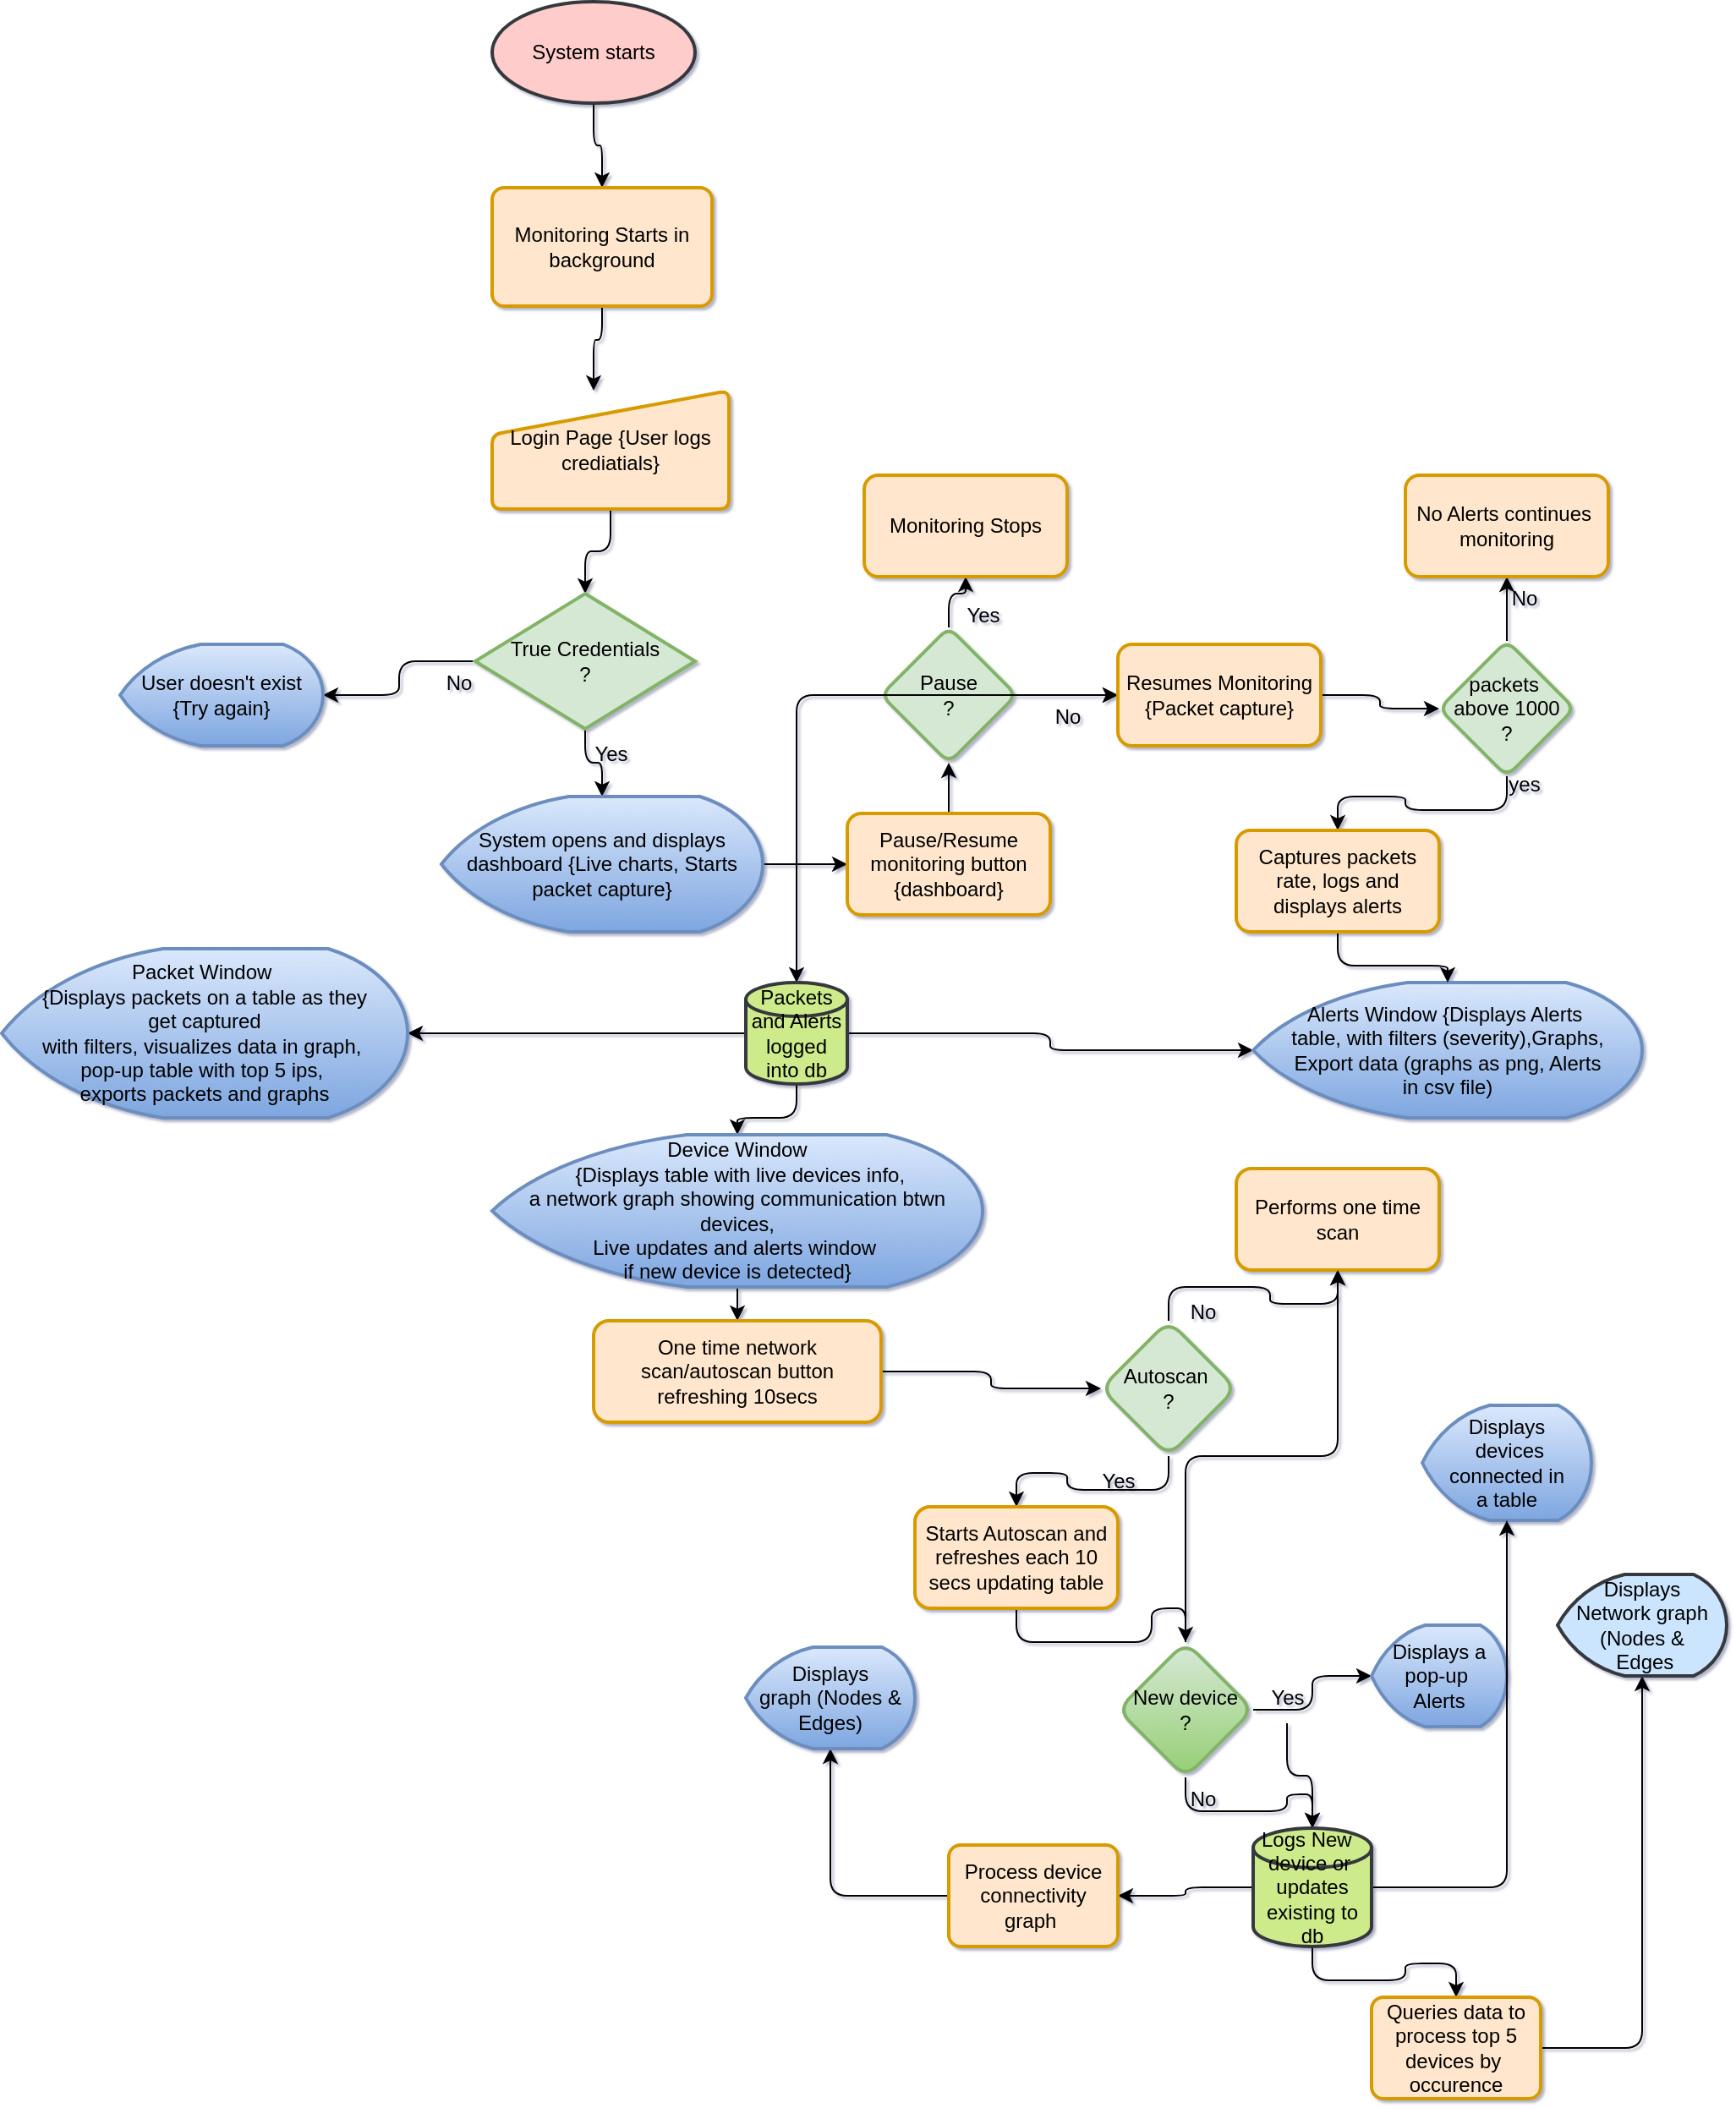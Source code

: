 <mxfile version="26.1.3">
  <diagram name="Page-1" id="mZfDu2OdAP6P9Ze1jKG5">
    <mxGraphModel dx="1372" dy="820" grid="1" gridSize="10" guides="1" tooltips="1" connect="1" arrows="1" fold="1" page="1" pageScale="1" pageWidth="1169" pageHeight="827" background="#ffffff" math="0" shadow="1" adaptiveColors="auto">
      <root>
        <mxCell id="0" />
        <mxCell id="1" parent="0" />
        <mxCell id="j93ZyQIM0atcmIjquwag-22" value="" style="edgeStyle=orthogonalEdgeStyle;rounded=1;orthogonalLoop=1;jettySize=auto;html=1;" parent="1" source="j93ZyQIM0atcmIjquwag-2" target="j93ZyQIM0atcmIjquwag-6" edge="1">
          <mxGeometry relative="1" as="geometry" />
        </mxCell>
        <mxCell id="j93ZyQIM0atcmIjquwag-2" value="System starts" style="strokeWidth=2;html=1;shape=mxgraph.flowchart.start_1;whiteSpace=wrap;fillColor=#ffcccc;strokeColor=#36393d;rounded=1;" parent="1" vertex="1">
          <mxGeometry x="370" y="20" width="120" height="60" as="geometry" />
        </mxCell>
        <mxCell id="j93ZyQIM0atcmIjquwag-23" value="" style="edgeStyle=orthogonalEdgeStyle;rounded=1;orthogonalLoop=1;jettySize=auto;html=1;" parent="1" source="j93ZyQIM0atcmIjquwag-6" target="j93ZyQIM0atcmIjquwag-9" edge="1">
          <mxGeometry relative="1" as="geometry">
            <Array as="points">
              <mxPoint x="435" y="220" />
              <mxPoint x="430" y="220" />
            </Array>
          </mxGeometry>
        </mxCell>
        <mxCell id="j93ZyQIM0atcmIjquwag-6" value="Monitoring Starts in background" style="rounded=1;whiteSpace=wrap;html=1;absoluteArcSize=1;arcSize=14;strokeWidth=2;fillColor=#ffe6cc;strokeColor=#d79b00;" parent="1" vertex="1">
          <mxGeometry x="370" y="130" width="130" height="70" as="geometry" />
        </mxCell>
        <mxCell id="j93ZyQIM0atcmIjquwag-24" value="" style="edgeStyle=orthogonalEdgeStyle;rounded=1;orthogonalLoop=1;jettySize=auto;html=1;" parent="1" source="j93ZyQIM0atcmIjquwag-9" target="j93ZyQIM0atcmIjquwag-11" edge="1">
          <mxGeometry relative="1" as="geometry" />
        </mxCell>
        <mxCell id="j93ZyQIM0atcmIjquwag-9" value="Login Page {User logs crediatials}" style="rounded=1;whiteSpace=wrap;html=1;absoluteArcSize=1;arcSize=11;strokeWidth=2;fillColor=#ffe6cc;strokeColor=#d79b00;shape=manualInput;size=26;" parent="1" vertex="1">
          <mxGeometry x="370" y="250" width="140" height="70" as="geometry" />
        </mxCell>
        <mxCell id="j93ZyQIM0atcmIjquwag-25" value="" style="edgeStyle=orthogonalEdgeStyle;rounded=1;orthogonalLoop=1;jettySize=auto;html=1;" parent="1" source="j93ZyQIM0atcmIjquwag-11" target="j93ZyQIM0atcmIjquwag-19" edge="1">
          <mxGeometry relative="1" as="geometry" />
        </mxCell>
        <mxCell id="j93ZyQIM0atcmIjquwag-28" value="" style="edgeStyle=orthogonalEdgeStyle;rounded=1;orthogonalLoop=1;jettySize=auto;html=1;" parent="1" source="j93ZyQIM0atcmIjquwag-11" target="j93ZyQIM0atcmIjquwag-27" edge="1">
          <mxGeometry relative="1" as="geometry" />
        </mxCell>
        <mxCell id="j93ZyQIM0atcmIjquwag-11" value="True Credentials&lt;div&gt;?&lt;/div&gt;" style="strokeWidth=2;html=1;shape=mxgraph.flowchart.decision;whiteSpace=wrap;fillColor=#d5e8d4;strokeColor=#82b366;rounded=1;" parent="1" vertex="1">
          <mxGeometry x="360" y="370" width="130" height="80" as="geometry" />
        </mxCell>
        <mxCell id="j93ZyQIM0atcmIjquwag-13" value="Yes" style="text;html=1;align=center;verticalAlign=middle;resizable=0;points=[];autosize=1;strokeColor=none;fillColor=none;rounded=1;" parent="1" vertex="1">
          <mxGeometry x="420" y="450" width="40" height="30" as="geometry" />
        </mxCell>
        <mxCell id="j93ZyQIM0atcmIjquwag-21" value="" style="edgeStyle=orthogonalEdgeStyle;rounded=1;orthogonalLoop=1;jettySize=auto;html=1;" parent="1" source="j93ZyQIM0atcmIjquwag-19" target="j93ZyQIM0atcmIjquwag-20" edge="1">
          <mxGeometry relative="1" as="geometry" />
        </mxCell>
        <mxCell id="j93ZyQIM0atcmIjquwag-19" value="System opens and displays dashboard {Live charts, Starts packet capture}" style="rounded=1;whiteSpace=wrap;html=1;absoluteArcSize=1;arcSize=14;strokeWidth=2;fillColor=#dae8fc;strokeColor=#6c8ebf;shape=mxgraph.flowchart.display;gradientColor=#7ea6e0;" parent="1" vertex="1">
          <mxGeometry x="340" y="490" width="190" height="80" as="geometry" />
        </mxCell>
        <mxCell id="j93ZyQIM0atcmIjquwag-31" value="" style="edgeStyle=orthogonalEdgeStyle;rounded=1;orthogonalLoop=1;jettySize=auto;html=1;" parent="1" source="j93ZyQIM0atcmIjquwag-20" target="j93ZyQIM0atcmIjquwag-30" edge="1">
          <mxGeometry relative="1" as="geometry" />
        </mxCell>
        <mxCell id="j93ZyQIM0atcmIjquwag-20" value="Pause/Resume monitoring button {dashboard}" style="rounded=1;whiteSpace=wrap;html=1;fillColor=#ffe6cc;strokeColor=#d79b00;arcSize=14;strokeWidth=2;" parent="1" vertex="1">
          <mxGeometry x="580" y="500" width="120" height="60" as="geometry" />
        </mxCell>
        <mxCell id="j93ZyQIM0atcmIjquwag-27" value="User doesn&#39;t exist&lt;div&gt;{Try again}&lt;/div&gt;" style="shape=mxgraph.flowchart.display;whiteSpace=wrap;html=1;fixedSize=1;fillColor=#dae8fc;strokeColor=#6c8ebf;strokeWidth=2;rounded=1;gradientColor=#7ea6e0;" parent="1" vertex="1">
          <mxGeometry x="150" y="400" width="120" height="60" as="geometry" />
        </mxCell>
        <mxCell id="j93ZyQIM0atcmIjquwag-29" value="No" style="text;html=1;align=center;verticalAlign=middle;resizable=0;points=[];autosize=1;strokeColor=none;fillColor=none;rounded=1;" parent="1" vertex="1">
          <mxGeometry x="330" y="408" width="40" height="30" as="geometry" />
        </mxCell>
        <mxCell id="j93ZyQIM0atcmIjquwag-33" value="" style="edgeStyle=orthogonalEdgeStyle;rounded=1;orthogonalLoop=1;jettySize=auto;html=1;" parent="1" source="j93ZyQIM0atcmIjquwag-30" target="j93ZyQIM0atcmIjquwag-32" edge="1">
          <mxGeometry relative="1" as="geometry" />
        </mxCell>
        <mxCell id="j93ZyQIM0atcmIjquwag-36" value="" style="edgeStyle=orthogonalEdgeStyle;rounded=1;orthogonalLoop=1;jettySize=auto;html=1;" parent="1" source="j93ZyQIM0atcmIjquwag-30" target="j93ZyQIM0atcmIjquwag-35" edge="1">
          <mxGeometry relative="1" as="geometry" />
        </mxCell>
        <mxCell id="j93ZyQIM0atcmIjquwag-38" value="" style="edgeStyle=orthogonalEdgeStyle;rounded=1;orthogonalLoop=1;jettySize=auto;html=1;" parent="1" source="j93ZyQIM0atcmIjquwag-30" target="j93ZyQIM0atcmIjquwag-35" edge="1">
          <mxGeometry relative="1" as="geometry" />
        </mxCell>
        <mxCell id="j93ZyQIM0atcmIjquwag-30" value="Pause&lt;div&gt;?&lt;/div&gt;" style="rhombus;whiteSpace=wrap;html=1;fillColor=#d5e8d4;strokeColor=#82b366;rounded=1;arcSize=14;strokeWidth=2;" parent="1" vertex="1">
          <mxGeometry x="600" y="390" width="80" height="80" as="geometry" />
        </mxCell>
        <mxCell id="j93ZyQIM0atcmIjquwag-32" value="Monitoring Stops" style="whiteSpace=wrap;html=1;fillColor=#ffe6cc;strokeColor=#d79b00;rounded=1;arcSize=14;strokeWidth=2;" parent="1" vertex="1">
          <mxGeometry x="590" y="300" width="120" height="60" as="geometry" />
        </mxCell>
        <mxCell id="j93ZyQIM0atcmIjquwag-34" value="Yes" style="text;html=1;align=center;verticalAlign=middle;resizable=0;points=[];autosize=1;strokeColor=none;fillColor=none;rounded=1;" parent="1" vertex="1">
          <mxGeometry x="640" y="368" width="40" height="30" as="geometry" />
        </mxCell>
        <mxCell id="j93ZyQIM0atcmIjquwag-41" value="" style="edgeStyle=orthogonalEdgeStyle;rounded=1;orthogonalLoop=1;jettySize=auto;html=1;" parent="1" source="j93ZyQIM0atcmIjquwag-35" target="j93ZyQIM0atcmIjquwag-40" edge="1">
          <mxGeometry relative="1" as="geometry" />
        </mxCell>
        <mxCell id="j93ZyQIM0atcmIjquwag-52" value="" style="edgeStyle=orthogonalEdgeStyle;rounded=1;orthogonalLoop=1;jettySize=auto;html=1;" parent="1" source="j93ZyQIM0atcmIjquwag-35" target="j93ZyQIM0atcmIjquwag-51" edge="1">
          <mxGeometry relative="1" as="geometry" />
        </mxCell>
        <mxCell id="j93ZyQIM0atcmIjquwag-35" value="Resumes Monitoring&lt;div&gt;{Packet capture}&lt;/div&gt;" style="whiteSpace=wrap;html=1;fillColor=#ffe6cc;strokeColor=#d79b00;rounded=1;arcSize=14;strokeWidth=2;" parent="1" vertex="1">
          <mxGeometry x="740" y="400" width="120" height="60" as="geometry" />
        </mxCell>
        <mxCell id="j93ZyQIM0atcmIjquwag-39" value="No" style="text;html=1;align=center;verticalAlign=middle;resizable=0;points=[];autosize=1;strokeColor=none;fillColor=none;rounded=1;" parent="1" vertex="1">
          <mxGeometry x="690" y="428" width="40" height="30" as="geometry" />
        </mxCell>
        <mxCell id="j93ZyQIM0atcmIjquwag-48" value="" style="edgeStyle=orthogonalEdgeStyle;rounded=1;orthogonalLoop=1;jettySize=auto;html=1;" parent="1" source="j93ZyQIM0atcmIjquwag-40" edge="1">
          <mxGeometry relative="1" as="geometry">
            <mxPoint x="320" y="630" as="targetPoint" />
          </mxGeometry>
        </mxCell>
        <mxCell id="j93ZyQIM0atcmIjquwag-50" value="" style="edgeStyle=orthogonalEdgeStyle;rounded=1;orthogonalLoop=1;jettySize=auto;html=1;" parent="1" source="j93ZyQIM0atcmIjquwag-40" target="j93ZyQIM0atcmIjquwag-49" edge="1">
          <mxGeometry relative="1" as="geometry" />
        </mxCell>
        <mxCell id="RZd6v6jU7zZwrwbBFV0q-2" value="" style="edgeStyle=orthogonalEdgeStyle;rounded=1;orthogonalLoop=1;jettySize=auto;html=1;" edge="1" parent="1" source="j93ZyQIM0atcmIjquwag-40" target="RZd6v6jU7zZwrwbBFV0q-1">
          <mxGeometry relative="1" as="geometry" />
        </mxCell>
        <mxCell id="j93ZyQIM0atcmIjquwag-40" value="Packets and Alerts logged into db" style="strokeWidth=2;html=1;shape=mxgraph.flowchart.database;whiteSpace=wrap;fillColor=#cdeb8b;strokeColor=#36393d;rounded=1;" parent="1" vertex="1">
          <mxGeometry x="520" y="600" width="60" height="60" as="geometry" />
        </mxCell>
        <mxCell id="j93ZyQIM0atcmIjquwag-49" value="Alerts Window&amp;nbsp;&lt;span style=&quot;background-color: transparent; color: light-dark(rgb(0, 0, 0), rgb(255, 255, 255));&quot;&gt;{Displays Alerts&amp;nbsp;&lt;/span&gt;&lt;div&gt;table, with filters (severity),Graphs,&lt;/div&gt;&lt;div&gt;Export data (graphs as png, Alerts&lt;/div&gt;&lt;div&gt;in csv file)&lt;/div&gt;" style="shape=mxgraph.flowchart.display;whiteSpace=wrap;html=1;fixedSize=1;fillColor=#dae8fc;strokeColor=#6c8ebf;strokeWidth=2;rounded=1;gradientColor=#7ea6e0;" parent="1" vertex="1">
          <mxGeometry x="820" y="600" width="230" height="80" as="geometry" />
        </mxCell>
        <mxCell id="j93ZyQIM0atcmIjquwag-54" value="" style="edgeStyle=orthogonalEdgeStyle;rounded=1;orthogonalLoop=1;jettySize=auto;html=1;" parent="1" source="j93ZyQIM0atcmIjquwag-51" target="j93ZyQIM0atcmIjquwag-53" edge="1">
          <mxGeometry relative="1" as="geometry" />
        </mxCell>
        <mxCell id="RZd6v6jU7zZwrwbBFV0q-5" value="" style="edgeStyle=orthogonalEdgeStyle;rounded=1;orthogonalLoop=1;jettySize=auto;html=1;" edge="1" parent="1" source="j93ZyQIM0atcmIjquwag-51" target="RZd6v6jU7zZwrwbBFV0q-4">
          <mxGeometry relative="1" as="geometry" />
        </mxCell>
        <mxCell id="j93ZyQIM0atcmIjquwag-51" value="packets&amp;nbsp;&lt;div&gt;above 1000&lt;/div&gt;&lt;div&gt;?&lt;/div&gt;" style="rhombus;whiteSpace=wrap;html=1;fillColor=#d5e8d4;strokeColor=#82b366;rounded=1;arcSize=14;strokeWidth=2;" parent="1" vertex="1">
          <mxGeometry x="930" y="398" width="80" height="80" as="geometry" />
        </mxCell>
        <mxCell id="j93ZyQIM0atcmIjquwag-61" value="" style="edgeStyle=orthogonalEdgeStyle;rounded=1;orthogonalLoop=1;jettySize=auto;html=1;" parent="1" source="j93ZyQIM0atcmIjquwag-53" target="j93ZyQIM0atcmIjquwag-49" edge="1">
          <mxGeometry relative="1" as="geometry" />
        </mxCell>
        <mxCell id="j93ZyQIM0atcmIjquwag-53" value="Captures packets rate, logs and displays alerts" style="whiteSpace=wrap;html=1;fillColor=#ffe6cc;strokeColor=#d79b00;rounded=1;arcSize=14;strokeWidth=2;" parent="1" vertex="1">
          <mxGeometry x="810" y="510" width="120" height="60" as="geometry" />
        </mxCell>
        <mxCell id="j93ZyQIM0atcmIjquwag-55" value="yes" style="text;html=1;align=center;verticalAlign=middle;resizable=0;points=[];autosize=1;strokeColor=none;fillColor=none;rounded=1;" parent="1" vertex="1">
          <mxGeometry x="960" y="468" width="40" height="30" as="geometry" />
        </mxCell>
        <mxCell id="RZd6v6jU7zZwrwbBFV0q-10" value="" style="edgeStyle=orthogonalEdgeStyle;rounded=1;orthogonalLoop=1;jettySize=auto;html=1;" edge="1" parent="1" source="RZd6v6jU7zZwrwbBFV0q-1" target="RZd6v6jU7zZwrwbBFV0q-9">
          <mxGeometry relative="1" as="geometry" />
        </mxCell>
        <mxCell id="RZd6v6jU7zZwrwbBFV0q-1" value="Device Window&lt;div&gt;&amp;nbsp;{Displays table with live devices info,&lt;div&gt;a network graph showing communication btwn devices,&lt;/div&gt;&lt;div&gt;Live updates and alerts window&amp;nbsp;&lt;/div&gt;&lt;div&gt;if new device is detected}&lt;/div&gt;&lt;/div&gt;" style="shape=mxgraph.flowchart.display;whiteSpace=wrap;html=1;fixedSize=1;fillColor=#dae8fc;strokeColor=#6c8ebf;strokeWidth=2;rounded=1;gradientColor=#7ea6e0;" vertex="1" parent="1">
          <mxGeometry x="370" y="690" width="290" height="90" as="geometry" />
        </mxCell>
        <mxCell id="RZd6v6jU7zZwrwbBFV0q-4" value="No Alerts continues&amp;nbsp;&lt;div&gt;monitoring&lt;/div&gt;" style="rounded=1;whiteSpace=wrap;html=1;fillColor=#ffe6cc;strokeColor=#d79b00;arcSize=14;strokeWidth=2;" vertex="1" parent="1">
          <mxGeometry x="910" y="300" width="120" height="60" as="geometry" />
        </mxCell>
        <mxCell id="RZd6v6jU7zZwrwbBFV0q-6" value="No" style="text;html=1;align=center;verticalAlign=middle;resizable=0;points=[];autosize=1;strokeColor=none;fillColor=none;rounded=1;" vertex="1" parent="1">
          <mxGeometry x="960" y="358" width="40" height="30" as="geometry" />
        </mxCell>
        <mxCell id="RZd6v6jU7zZwrwbBFV0q-13" value="" style="edgeStyle=orthogonalEdgeStyle;rounded=1;orthogonalLoop=1;jettySize=auto;html=1;" edge="1" parent="1" source="RZd6v6jU7zZwrwbBFV0q-9" target="RZd6v6jU7zZwrwbBFV0q-12">
          <mxGeometry relative="1" as="geometry" />
        </mxCell>
        <mxCell id="RZd6v6jU7zZwrwbBFV0q-9" value="One time network scan/autoscan button&lt;div&gt;refreshing 10secs&lt;/div&gt;" style="rounded=1;whiteSpace=wrap;html=1;fillColor=#ffe6cc;strokeColor=#d79b00;strokeWidth=2;" vertex="1" parent="1">
          <mxGeometry x="430" y="800" width="170" height="60" as="geometry" />
        </mxCell>
        <mxCell id="RZd6v6jU7zZwrwbBFV0q-16" value="" style="edgeStyle=orthogonalEdgeStyle;rounded=1;orthogonalLoop=1;jettySize=auto;html=1;" edge="1" parent="1" source="RZd6v6jU7zZwrwbBFV0q-12" target="RZd6v6jU7zZwrwbBFV0q-15">
          <mxGeometry relative="1" as="geometry" />
        </mxCell>
        <mxCell id="RZd6v6jU7zZwrwbBFV0q-21" value="" style="edgeStyle=orthogonalEdgeStyle;rounded=1;orthogonalLoop=1;jettySize=auto;html=1;" edge="1" parent="1" source="RZd6v6jU7zZwrwbBFV0q-12" target="RZd6v6jU7zZwrwbBFV0q-20">
          <mxGeometry relative="1" as="geometry" />
        </mxCell>
        <mxCell id="RZd6v6jU7zZwrwbBFV0q-12" value="Autoscan&amp;nbsp;&lt;div&gt;?&lt;/div&gt;" style="rhombus;whiteSpace=wrap;html=1;fillColor=#d5e8d4;strokeColor=#82b366;rounded=1;strokeWidth=2;" vertex="1" parent="1">
          <mxGeometry x="730" y="800" width="80" height="80" as="geometry" />
        </mxCell>
        <mxCell id="RZd6v6jU7zZwrwbBFV0q-15" value="Performs one time scan" style="rounded=1;whiteSpace=wrap;html=1;fillColor=#ffe6cc;strokeColor=#d79b00;strokeWidth=2;" vertex="1" parent="1">
          <mxGeometry x="810" y="710" width="120" height="60" as="geometry" />
        </mxCell>
        <mxCell id="RZd6v6jU7zZwrwbBFV0q-17" value="No" style="text;html=1;align=center;verticalAlign=middle;resizable=0;points=[];autosize=1;strokeColor=none;fillColor=none;rounded=1;" vertex="1" parent="1">
          <mxGeometry x="770" y="780" width="40" height="30" as="geometry" />
        </mxCell>
        <mxCell id="RZd6v6jU7zZwrwbBFV0q-18" value="Displays&lt;div&gt;&amp;nbsp;devices&lt;div&gt;connected in&lt;/div&gt;&lt;div&gt;a table&lt;/div&gt;&lt;/div&gt;" style="shape=mxgraph.flowchart.display;whiteSpace=wrap;html=1;fixedSize=1;fillColor=#dae8fc;strokeColor=#6c8ebf;rounded=1;strokeWidth=2;gradientColor=#7ea6e0;" vertex="1" parent="1">
          <mxGeometry x="920" y="850" width="100" height="68" as="geometry" />
        </mxCell>
        <mxCell id="RZd6v6jU7zZwrwbBFV0q-43" value="" style="edgeStyle=orthogonalEdgeStyle;rounded=1;orthogonalLoop=1;jettySize=auto;html=1;" edge="1" parent="1" source="RZd6v6jU7zZwrwbBFV0q-20" target="RZd6v6jU7zZwrwbBFV0q-42">
          <mxGeometry relative="1" as="geometry" />
        </mxCell>
        <mxCell id="RZd6v6jU7zZwrwbBFV0q-20" value="Starts Autoscan and refreshes each 10 secs updating table" style="rounded=1;whiteSpace=wrap;html=1;fillColor=#ffe6cc;strokeColor=#d79b00;strokeWidth=2;" vertex="1" parent="1">
          <mxGeometry x="620" y="910" width="120" height="60" as="geometry" />
        </mxCell>
        <mxCell id="RZd6v6jU7zZwrwbBFV0q-22" value="Yes" style="text;html=1;align=center;verticalAlign=middle;resizable=0;points=[];autosize=1;strokeColor=none;fillColor=none;rounded=1;" vertex="1" parent="1">
          <mxGeometry x="720" y="880" width="40" height="30" as="geometry" />
        </mxCell>
        <mxCell id="RZd6v6jU7zZwrwbBFV0q-37" value="Packet Window&amp;nbsp;&lt;div&gt;{Displays packets on a table as they&lt;/div&gt;&lt;div&gt;&amp;nbsp;get captured&amp;nbsp;&lt;/div&gt;&lt;div&gt;with filters, visualizes data in graph,&amp;nbsp;&lt;/div&gt;&lt;div&gt;pop-up table with top 5 ips,&amp;nbsp;&lt;/div&gt;&lt;div&gt;exports packets and graphs&lt;/div&gt;" style="strokeWidth=2;html=1;shape=mxgraph.flowchart.display;whiteSpace=wrap;rounded=1;fillColor=#dae8fc;strokeColor=#6c8ebf;gradientColor=#7ea6e0;" vertex="1" parent="1">
          <mxGeometry x="80" y="580" width="240" height="100" as="geometry" />
        </mxCell>
        <mxCell id="RZd6v6jU7zZwrwbBFV0q-45" value="" style="edgeStyle=orthogonalEdgeStyle;rounded=1;orthogonalLoop=1;jettySize=auto;html=1;" edge="1" parent="1" source="RZd6v6jU7zZwrwbBFV0q-42" target="RZd6v6jU7zZwrwbBFV0q-44">
          <mxGeometry relative="1" as="geometry" />
        </mxCell>
        <mxCell id="RZd6v6jU7zZwrwbBFV0q-50" value="" style="edgeStyle=orthogonalEdgeStyle;rounded=1;orthogonalLoop=1;jettySize=auto;html=1;" edge="1" parent="1" source="RZd6v6jU7zZwrwbBFV0q-42" target="RZd6v6jU7zZwrwbBFV0q-48">
          <mxGeometry relative="1" as="geometry" />
        </mxCell>
        <mxCell id="RZd6v6jU7zZwrwbBFV0q-55" value="" style="edgeStyle=orthogonalEdgeStyle;rounded=1;orthogonalLoop=1;jettySize=auto;html=1;" edge="1" parent="1" source="RZd6v6jU7zZwrwbBFV0q-42" target="RZd6v6jU7zZwrwbBFV0q-15">
          <mxGeometry relative="1" as="geometry" />
        </mxCell>
        <mxCell id="RZd6v6jU7zZwrwbBFV0q-42" value="New device&lt;div&gt;?&lt;/div&gt;" style="rhombus;whiteSpace=wrap;html=1;fillColor=#d5e8d4;strokeColor=#82b366;rounded=1;strokeWidth=2;gradientColor=#97d077;" vertex="1" parent="1">
          <mxGeometry x="740" y="990" width="80" height="80" as="geometry" />
        </mxCell>
        <mxCell id="RZd6v6jU7zZwrwbBFV0q-44" value="Displays a pop-up&amp;nbsp;&lt;div&gt;Alerts&lt;/div&gt;" style="strokeWidth=2;html=1;shape=mxgraph.flowchart.display;whiteSpace=wrap;rounded=1;fillColor=#dae8fc;gradientColor=#7ea6e0;strokeColor=#6c8ebf;" vertex="1" parent="1">
          <mxGeometry x="890" y="980" width="80" height="60" as="geometry" />
        </mxCell>
        <mxCell id="RZd6v6jU7zZwrwbBFV0q-49" value="" style="edgeStyle=orthogonalEdgeStyle;rounded=1;orthogonalLoop=1;jettySize=auto;html=1;" edge="1" parent="1" source="RZd6v6jU7zZwrwbBFV0q-46" target="RZd6v6jU7zZwrwbBFV0q-48">
          <mxGeometry relative="1" as="geometry" />
        </mxCell>
        <mxCell id="RZd6v6jU7zZwrwbBFV0q-46" value="Yes" style="text;html=1;align=center;verticalAlign=middle;resizable=0;points=[];autosize=1;strokeColor=none;fillColor=none;" vertex="1" parent="1">
          <mxGeometry x="820" y="1008" width="40" height="30" as="geometry" />
        </mxCell>
        <mxCell id="RZd6v6jU7zZwrwbBFV0q-56" value="" style="edgeStyle=orthogonalEdgeStyle;rounded=1;orthogonalLoop=1;jettySize=auto;html=1;" edge="1" parent="1" source="RZd6v6jU7zZwrwbBFV0q-48" target="RZd6v6jU7zZwrwbBFV0q-18">
          <mxGeometry relative="1" as="geometry" />
        </mxCell>
        <mxCell id="RZd6v6jU7zZwrwbBFV0q-61" value="" style="edgeStyle=orthogonalEdgeStyle;rounded=1;orthogonalLoop=1;jettySize=auto;html=1;" edge="1" parent="1" source="RZd6v6jU7zZwrwbBFV0q-48" target="RZd6v6jU7zZwrwbBFV0q-60">
          <mxGeometry relative="1" as="geometry" />
        </mxCell>
        <mxCell id="RZd6v6jU7zZwrwbBFV0q-65" value="" style="edgeStyle=orthogonalEdgeStyle;rounded=1;orthogonalLoop=1;jettySize=auto;html=1;" edge="1" parent="1" source="RZd6v6jU7zZwrwbBFV0q-48" target="RZd6v6jU7zZwrwbBFV0q-64">
          <mxGeometry relative="1" as="geometry" />
        </mxCell>
        <mxCell id="RZd6v6jU7zZwrwbBFV0q-48" value="Logs New&amp;nbsp;&amp;nbsp;&lt;div&gt;device or&amp;nbsp;&lt;/div&gt;&lt;div&gt;updates existing to&lt;/div&gt;&lt;div&gt;db&lt;/div&gt;" style="strokeWidth=2;html=1;shape=mxgraph.flowchart.database;whiteSpace=wrap;rounded=1;fillColor=#cdeb8b;strokeColor=#36393d;" vertex="1" parent="1">
          <mxGeometry x="820" y="1100" width="70" height="70" as="geometry" />
        </mxCell>
        <mxCell id="RZd6v6jU7zZwrwbBFV0q-51" value="No" style="text;html=1;align=center;verticalAlign=middle;resizable=0;points=[];autosize=1;strokeColor=none;fillColor=none;" vertex="1" parent="1">
          <mxGeometry x="770" y="1068" width="40" height="30" as="geometry" />
        </mxCell>
        <mxCell id="RZd6v6jU7zZwrwbBFV0q-63" value="" style="edgeStyle=orthogonalEdgeStyle;rounded=1;orthogonalLoop=1;jettySize=auto;html=1;" edge="1" parent="1" source="RZd6v6jU7zZwrwbBFV0q-60" target="RZd6v6jU7zZwrwbBFV0q-62">
          <mxGeometry relative="1" as="geometry" />
        </mxCell>
        <mxCell id="RZd6v6jU7zZwrwbBFV0q-60" value="Process device connectivity graph&amp;nbsp;" style="rounded=1;whiteSpace=wrap;html=1;absoluteArcSize=1;arcSize=14;strokeWidth=2;fillColor=#ffe6cc;strokeColor=#d79b00;" vertex="1" parent="1">
          <mxGeometry x="640" y="1110" width="100" height="60" as="geometry" />
        </mxCell>
        <mxCell id="RZd6v6jU7zZwrwbBFV0q-62" value="Displays&lt;div&gt;graph (Nodes &amp;amp;&lt;/div&gt;&lt;div&gt;Edges)&lt;/div&gt;" style="strokeWidth=2;html=1;shape=mxgraph.flowchart.display;whiteSpace=wrap;rounded=1;fillColor=#dae8fc;strokeColor=#6c8ebf;gradientColor=#7ea6e0;" vertex="1" parent="1">
          <mxGeometry x="520" y="993" width="100" height="60" as="geometry" />
        </mxCell>
        <mxCell id="RZd6v6jU7zZwrwbBFV0q-68" value="" style="edgeStyle=orthogonalEdgeStyle;rounded=1;orthogonalLoop=1;jettySize=auto;html=1;" edge="1" parent="1" source="RZd6v6jU7zZwrwbBFV0q-64" target="RZd6v6jU7zZwrwbBFV0q-67">
          <mxGeometry relative="1" as="geometry" />
        </mxCell>
        <mxCell id="RZd6v6jU7zZwrwbBFV0q-64" value="Queries data to&lt;div&gt;process top 5 devices by&amp;nbsp;&lt;/div&gt;&lt;div&gt;occurence&lt;/div&gt;" style="strokeWidth=2;html=1;shape=label;whiteSpace=wrap;rounded=1;absoluteArcSize=1;arcSize=14;fillColor=#ffe6cc;strokeColor=#d79b00;" vertex="1" parent="1">
          <mxGeometry x="890" y="1200" width="100" height="60" as="geometry" />
        </mxCell>
        <mxCell id="RZd6v6jU7zZwrwbBFV0q-67" value="Displays&lt;div&gt;Network graph&lt;/div&gt;&lt;div&gt;(Nodes &amp;amp;&lt;/div&gt;&lt;div&gt;&amp;nbsp;Edges&lt;/div&gt;" style="strokeWidth=2;html=1;shape=mxgraph.flowchart.display;whiteSpace=wrap;rounded=1;fillColor=#cce5ff;strokeColor=#36393d;" vertex="1" parent="1">
          <mxGeometry x="1000" y="950" width="100" height="60" as="geometry" />
        </mxCell>
      </root>
    </mxGraphModel>
  </diagram>
</mxfile>
